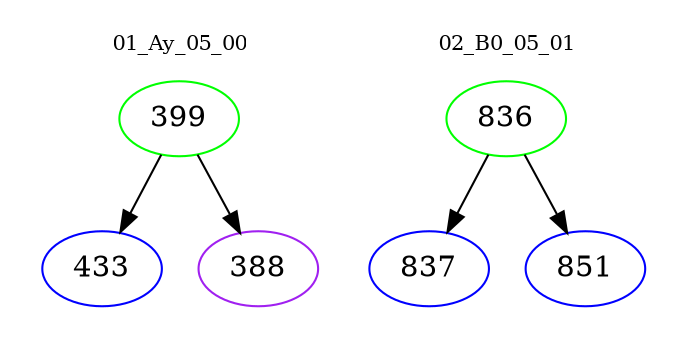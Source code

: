 digraph{
subgraph cluster_0 {
color = white
label = "01_Ay_05_00";
fontsize=10;
T0_399 [label="399", color="green"]
T0_399 -> T0_433 [color="black"]
T0_433 [label="433", color="blue"]
T0_399 -> T0_388 [color="black"]
T0_388 [label="388", color="purple"]
}
subgraph cluster_1 {
color = white
label = "02_B0_05_01";
fontsize=10;
T1_836 [label="836", color="green"]
T1_836 -> T1_837 [color="black"]
T1_837 [label="837", color="blue"]
T1_836 -> T1_851 [color="black"]
T1_851 [label="851", color="blue"]
}
}
